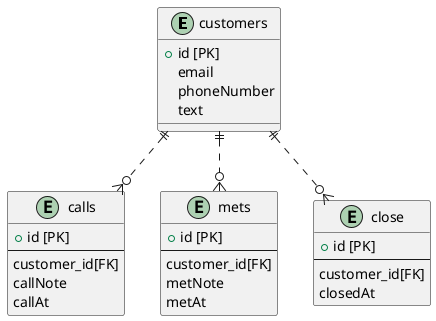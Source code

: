@startuml

/'
  messages
'/
entity "customers" {
  + id [PK]
  email
  phoneNumber
  text
}

entity "calls" {
  + id [PK]
  --
  customer_id[FK]
  callNote
  callAt
}

entity "mets" {
  + id [PK]
  --
  customer_id[FK]
  metNote
  metAt
}

entity "close" {
  + id [PK]
  --
  customer_id[FK]
  closedAt
}


customers ||..o{ calls
customers ||..o{ mets
customers ||..o{ close
@enduml